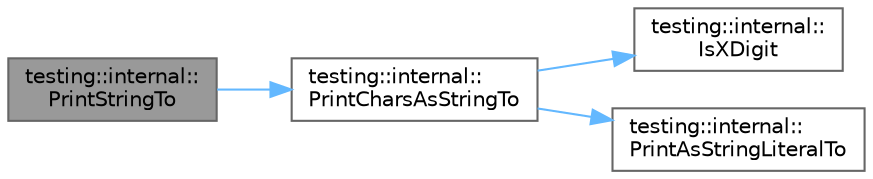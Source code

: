 digraph "testing::internal::PrintStringTo"
{
 // LATEX_PDF_SIZE
  bgcolor="transparent";
  edge [fontname=Helvetica,fontsize=10,labelfontname=Helvetica,labelfontsize=10];
  node [fontname=Helvetica,fontsize=10,shape=box,height=0.2,width=0.4];
  rankdir="LR";
  Node1 [id="Node000001",label="testing::internal::\lPrintStringTo",height=0.2,width=0.4,color="gray40", fillcolor="grey60", style="filled", fontcolor="black",tooltip=" "];
  Node1 -> Node2 [id="edge1_Node000001_Node000002",color="steelblue1",style="solid",tooltip=" "];
  Node2 [id="Node000002",label="testing::internal::\lPrintCharsAsStringTo",height=0.2,width=0.4,color="grey40", fillcolor="white", style="filled",URL="$namespacetesting_1_1internal.html#aa74d42b9fdd837ae0af3044acc77aac9",tooltip=" "];
  Node2 -> Node3 [id="edge2_Node000002_Node000003",color="steelblue1",style="solid",tooltip=" "];
  Node3 [id="Node000003",label="testing::internal::\lIsXDigit",height=0.2,width=0.4,color="grey40", fillcolor="white", style="filled",URL="$namespacetesting_1_1internal.html#aa234ef141278263fb143b616c74c86e7",tooltip=" "];
  Node2 -> Node4 [id="edge3_Node000002_Node000004",color="steelblue1",style="solid",tooltip=" "];
  Node4 [id="Node000004",label="testing::internal::\lPrintAsStringLiteralTo",height=0.2,width=0.4,color="grey40", fillcolor="white", style="filled",URL="$namespacetesting_1_1internal.html#a8c5838995d7bb9e4232b69e6bcdb9ab8",tooltip=" "];
}
